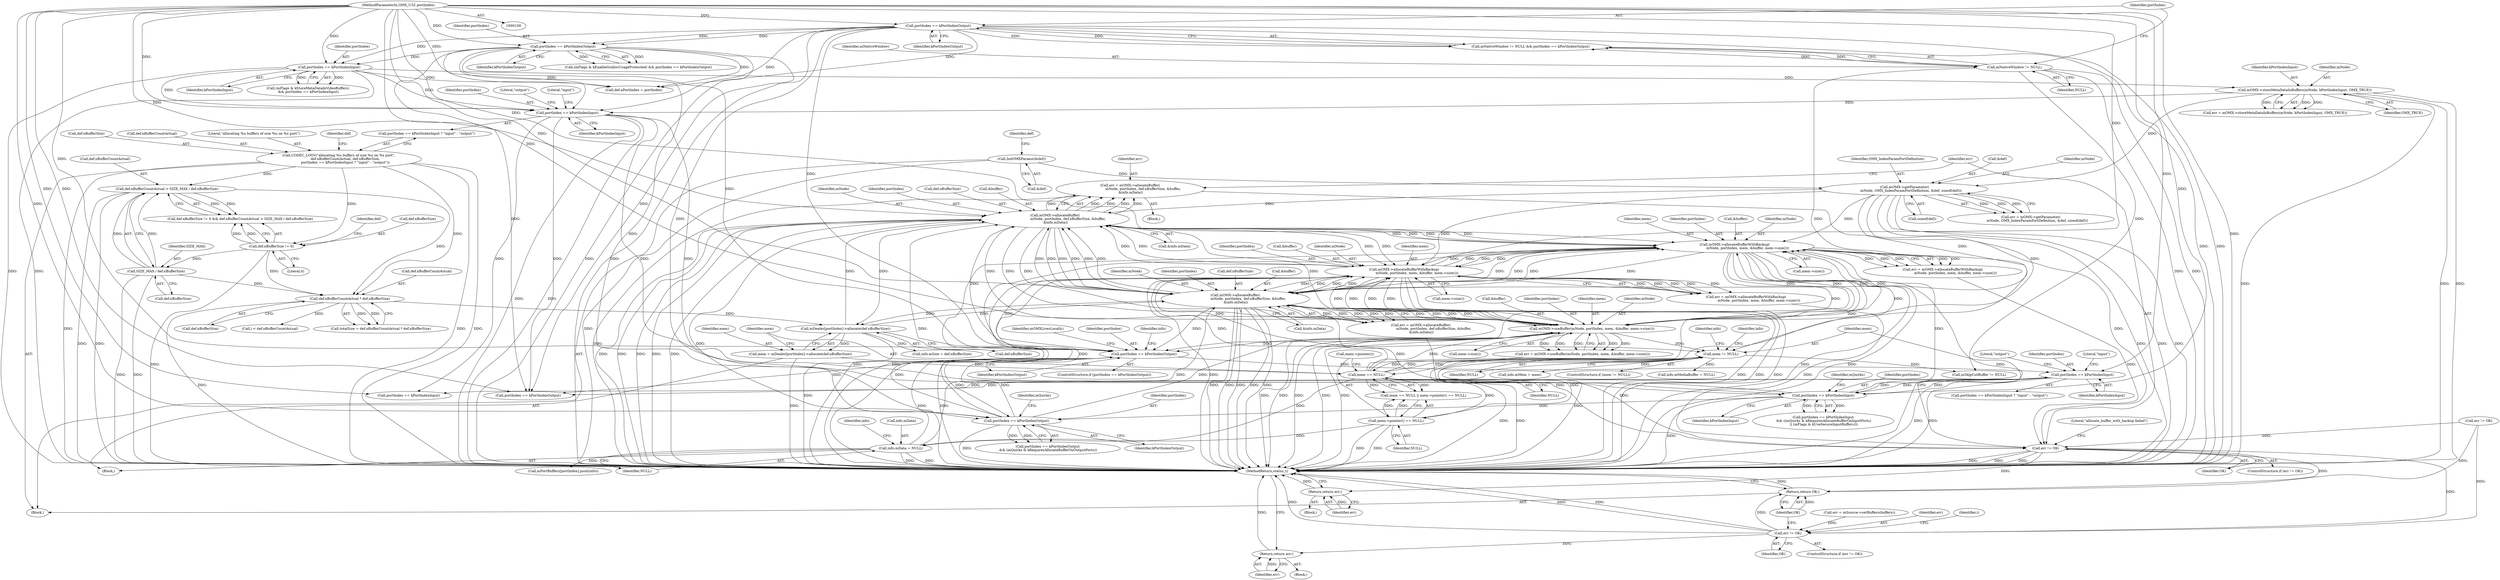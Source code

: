 digraph "0_Android_97837bb6cbac21ea679843a0037779d3834bed64@API" {
"1000330" [label="(Call,err = mOMX->allocateBuffer(\n                        mNode, portIndex, def.nBufferSize, &buffer,\n &info.mData))"];
"1000332" [label="(Call,mOMX->allocateBuffer(\n                        mNode, portIndex, def.nBufferSize, &buffer,\n &info.mData))"];
"1000309" [label="(Call,mOMX->allocateBufferWithBackup(\n                        mNode, portIndex, mem, &buffer, mem->size()))"];
"1000348" [label="(Call,mOMX->allocateBufferWithBackup(\n                        mNode, portIndex, mem, &buffer, mem->size()))"];
"1000293" [label="(Call,mOMX->allocateBuffer(\n                        mNode, portIndex, def.nBufferSize, &buffer,\n &info.mData))"];
"1000166" [label="(Call,mOMX->getParameter(\n            mNode, OMX_IndexParamPortDefinition, &def, sizeof(def)))"];
"1000142" [label="(Call,mOMX->storeMetaDataInBuffers(mNode, kPortIndexInput, OMX_TRUE))"];
"1000136" [label="(Call,portIndex == kPortIndexInput)"];
"1000108" [label="(Call,portIndex == kPortIndexOutput)"];
"1000101" [label="(MethodParameterIn,OMX_U32 portIndex)"];
"1000119" [label="(Call,portIndex == kPortIndexOutput)"];
"1000156" [label="(Call,InitOMXParams(&def))"];
"1000359" [label="(Call,mOMX->useBuffer(mNode, portIndex, mem, &buffer, mem->size()))"];
"1000319" [label="(Call,portIndex == kPortIndexOutput)"];
"1000276" [label="(Call,portIndex == kPortIndexInput)"];
"1000435" [label="(Call,portIndex == kPortIndexInput)"];
"1000406" [label="(Call,portIndex == kPortIndexOutput)"];
"1000189" [label="(Call,portIndex == kPortIndexInput)"];
"1000251" [label="(Call,mem == NULL)"];
"1000243" [label="(Call,mem = mDealer[portIndex]->allocate(def.nBufferSize))"];
"1000245" [label="(Call,mDealer[portIndex]->allocate(def.nBufferSize))"];
"1000216" [label="(Call,def.nBufferCountActual * def.nBufferSize)"];
"1000180" [label="(Call,CODEC_LOGV(\"allocating %u buffers of size %u on %s port\",\n            def.nBufferCountActual, def.nBufferSize,\n            portIndex == kPortIndexInput ? \"input\" : \"output\"))"];
"1000201" [label="(Call,def.nBufferCountActual > SIZE_MAX / def.nBufferSize)"];
"1000205" [label="(Call,SIZE_MAX / def.nBufferSize)"];
"1000196" [label="(Call,def.nBufferSize != 0)"];
"1000105" [label="(Call,mNativeWindow != NULL)"];
"1000376" [label="(Call,mem != NULL)"];
"1000254" [label="(Call,mem->pointer() == NULL)"];
"1000261" [label="(Call,info.mData = NULL)"];
"1000367" [label="(Call,err != OK)"];
"1000373" [label="(Return,return err;)"];
"1000561" [label="(Call,err != OK)"];
"1000582" [label="(Return,return err;)"];
"1000584" [label="(Return,return OK;)"];
"1000205" [label="(Call,SIZE_MAX / def.nBufferSize)"];
"1000142" [label="(Call,mOMX->storeMetaDataInBuffers(mNode, kPortIndexInput, OMX_TRUE))"];
"1000333" [label="(Identifier,mNode)"];
"1000195" [label="(Call,def.nBufferSize != 0 && def.nBufferCountActual > SIZE_MAX / def.nBufferSize)"];
"1000315" [label="(Call,mem->size())"];
"1000217" [label="(Call,def.nBufferCountActual)"];
"1000351" [label="(Identifier,mem)"];
"1000185" [label="(Call,def.nBufferSize)"];
"1000369" [label="(Identifier,OK)"];
"1000429" [label="(Call,mPortBuffers[portIndex].push(info))"];
"1000110" [label="(Identifier,kPortIndexOutput)"];
"1000387" [label="(Identifier,info)"];
"1000556" [label="(Call,err = mSource->setBuffers(buffers))"];
"1000169" [label="(Call,&def)"];
"1000294" [label="(Identifier,mNode)"];
"1000320" [label="(Identifier,portIndex)"];
"1000373" [label="(Return,return err;)"];
"1000328" [label="(Block,)"];
"1000293" [label="(Call,mOMX->allocateBuffer(\n                        mNode, portIndex, def.nBufferSize, &buffer,\n &info.mData))"];
"1000395" [label="(Call,info.mMem = mem)"];
"1000346" [label="(Call,err = mOMX->allocateBufferWithBackup(\n                        mNode, portIndex, mem, &buffer, mem->size()))"];
"1000562" [label="(Identifier,err)"];
"1000307" [label="(Call,err = mOMX->allocateBufferWithBackup(\n                        mNode, portIndex, mem, &buffer, mem->size()))"];
"1000108" [label="(Call,portIndex == kPortIndexOutput)"];
"1000584" [label="(Return,return OK;)"];
"1000354" [label="(Call,mem->size())"];
"1000357" [label="(Call,err = mOMX->useBuffer(mNode, portIndex, mem, &buffer, mem->size()))"];
"1000377" [label="(Identifier,mem)"];
"1000161" [label="(Identifier,def)"];
"1000334" [label="(Identifier,portIndex)"];
"1000374" [label="(Identifier,err)"];
"1000276" [label="(Call,portIndex == kPortIndexInput)"];
"1000281" [label="(Identifier,mQuirks)"];
"1000568" [label="(Identifier,i)"];
"1000295" [label="(Identifier,portIndex)"];
"1000107" [label="(Identifier,NULL)"];
"1000363" [label="(Call,&buffer)"];
"1000207" [label="(Call,def.nBufferSize)"];
"1000291" [label="(Call,err = mOMX->allocateBuffer(\n                        mNode, portIndex, def.nBufferSize, &buffer,\n &info.mData))"];
"1000407" [label="(Identifier,portIndex)"];
"1000350" [label="(Identifier,portIndex)"];
"1000375" [label="(ControlStructure,if (mem != NULL))"];
"1000191" [label="(Identifier,kPortIndexInput)"];
"1000167" [label="(Identifier,mNode)"];
"1000157" [label="(Call,&def)"];
"1000251" [label="(Call,mem == NULL)"];
"1000368" [label="(Identifier,err)"];
"1000190" [label="(Identifier,portIndex)"];
"1000254" [label="(Call,mem->pointer() == NULL)"];
"1000193" [label="(Literal,\"output\")"];
"1000321" [label="(Identifier,kPortIndexOutput)"];
"1000182" [label="(Call,def.nBufferCountActual)"];
"1000253" [label="(Identifier,NULL)"];
"1000441" [label="(Call,portIndex == kPortIndexOutput)"];
"1000203" [label="(Identifier,def)"];
"1000361" [label="(Identifier,portIndex)"];
"1000296" [label="(Call,def.nBufferSize)"];
"1000561" [label="(Call,err != OK)"];
"1000367" [label="(Call,err != OK)"];
"1000120" [label="(Identifier,portIndex)"];
"1000171" [label="(Call,sizeof(def))"];
"1000323" [label="(Identifier,mQuirks)"];
"1000366" [label="(ControlStructure,if (err != OK))"];
"1000437" [label="(Identifier,kPortIndexInput)"];
"1000200" [label="(Literal,0)"];
"1000560" [label="(ControlStructure,if (err != OK))"];
"1000299" [label="(Call,&buffer)"];
"1000348" [label="(Call,mOMX->allocateBufferWithBackup(\n                        mNode, portIndex, mem, &buffer, mem->size()))"];
"1000104" [label="(Call,mNativeWindow != NULL && portIndex == kPortIndexOutput)"];
"1000250" [label="(Call,mem == NULL || mem->pointer() == NULL)"];
"1000352" [label="(Call,&buffer)"];
"1000164" [label="(Call,err = mOMX->getParameter(\n            mNode, OMX_IndexParamPortDefinition, &def, sizeof(def)))"];
"1000382" [label="(Identifier,info)"];
"1000370" [label="(Block,)"];
"1000359" [label="(Call,mOMX->useBuffer(mNode, portIndex, mem, &buffer, mem->size()))"];
"1000255" [label="(Call,mem->pointer())"];
"1000121" [label="(Identifier,kPortIndexOutput)"];
"1000585" [label="(Identifier,OK)"];
"1000400" [label="(Call,info.mMediaBuffer = NULL)"];
"1000376" [label="(Call,mem != NULL)"];
"1000102" [label="(Block,)"];
"1000430" [label="(Identifier,info)"];
"1000188" [label="(Call,portIndex == kPortIndexInput ? \"input\" : \"output\")"];
"1000197" [label="(Call,def.nBufferSize)"];
"1000168" [label="(Identifier,OMX_IndexParamPortDefinition)"];
"1000268" [label="(Identifier,info)"];
"1000101" [label="(MethodParameterIn,OMX_U32 portIndex)"];
"1000372" [label="(Literal,\"allocate_buffer_with_backup failed\")"];
"1000234" [label="(Call,i < def.nBufferCountActual)"];
"1000119" [label="(Call,portIndex == kPortIndexOutput)"];
"1000362" [label="(Identifier,mem)"];
"1000330" [label="(Call,err = mOMX->allocateBuffer(\n                        mNode, portIndex, def.nBufferSize, &buffer,\n &info.mData))"];
"1000301" [label="(Call,&info.mData)"];
"1000206" [label="(Identifier,SIZE_MAX)"];
"1000159" [label="(Call,def.nPortIndex = portIndex)"];
"1000277" [label="(Identifier,portIndex)"];
"1000192" [label="(Literal,\"input\")"];
"1000583" [label="(Identifier,err)"];
"1000140" [label="(Call,err = mOMX->storeMetaDataInBuffers(mNode, kPortIndexInput, OMX_TRUE))"];
"1000241" [label="(Block,)"];
"1000408" [label="(Identifier,kPortIndexOutput)"];
"1000145" [label="(Identifier,OMX_TRUE)"];
"1000252" [label="(Identifier,mem)"];
"1000265" [label="(Identifier,NULL)"];
"1000563" [label="(Identifier,OK)"];
"1000180" [label="(Call,CODEC_LOGV(\"allocating %u buffers of size %u on %s port\",\n            def.nBufferCountActual, def.nBufferSize,\n            portIndex == kPortIndexInput ? \"input\" : \"output\"))"];
"1000181" [label="(Literal,\"allocating %u buffers of size %u on %s port\")"];
"1000262" [label="(Call,info.mData)"];
"1000244" [label="(Identifier,mem)"];
"1000243" [label="(Call,mem = mDealer[portIndex]->allocate(def.nBufferSize))"];
"1000335" [label="(Call,def.nBufferSize)"];
"1000439" [label="(Literal,\"output\")"];
"1000137" [label="(Identifier,portIndex)"];
"1000436" [label="(Identifier,portIndex)"];
"1000412" [label="(Identifier,mOMXLivesLocally)"];
"1000115" [label="(Call,(mFlags & kEnableGrallocUsageProtected) && portIndex == kPortIndexOutput)"];
"1000319" [label="(Call,portIndex == kPortIndexOutput)"];
"1000198" [label="(Identifier,def)"];
"1000564" [label="(Block,)"];
"1000586" [label="(MethodReturn,status_t)"];
"1000105" [label="(Call,mNativeWindow != NULL)"];
"1000338" [label="(Call,&buffer)"];
"1000349" [label="(Identifier,mNode)"];
"1000214" [label="(Call,totalSize = def.nBufferCountActual * def.nBufferSize)"];
"1000312" [label="(Identifier,mem)"];
"1000331" [label="(Identifier,err)"];
"1000434" [label="(Call,portIndex == kPortIndexInput ? \"input\" : \"output\")"];
"1000220" [label="(Call,def.nBufferSize)"];
"1000201" [label="(Call,def.nBufferCountActual > SIZE_MAX / def.nBufferSize)"];
"1000189" [label="(Call,portIndex == kPortIndexInput)"];
"1000246" [label="(Call,def.nBufferSize)"];
"1000138" [label="(Identifier,kPortIndexInput)"];
"1000438" [label="(Literal,\"input\")"];
"1000309" [label="(Call,mOMX->allocateBufferWithBackup(\n                        mNode, portIndex, mem, &buffer, mem->size()))"];
"1000245" [label="(Call,mDealer[portIndex]->allocate(def.nBufferSize))"];
"1000261" [label="(Call,info.mData = NULL)"];
"1000340" [label="(Call,&info.mData)"];
"1000318" [label="(Call,portIndex == kPortIndexOutput\n && (mQuirks & kRequiresAllocateBufferOnOutputPorts))"];
"1000275" [label="(Call,portIndex == kPortIndexInput\n && ((mQuirks & kRequiresAllocateBufferOnInputPorts)\n || (mFlags & kUseSecureInputBuffers)))"];
"1000278" [label="(Identifier,kPortIndexInput)"];
"1000109" [label="(Identifier,portIndex)"];
"1000365" [label="(Call,mem->size())"];
"1000196" [label="(Call,def.nBufferSize != 0)"];
"1000256" [label="(Identifier,NULL)"];
"1000216" [label="(Call,def.nBufferCountActual * def.nBufferSize)"];
"1000174" [label="(Call,err != OK)"];
"1000360" [label="(Identifier,mNode)"];
"1000311" [label="(Identifier,portIndex)"];
"1000166" [label="(Call,mOMX->getParameter(\n            mNode, OMX_IndexParamPortDefinition, &def, sizeof(def)))"];
"1000522" [label="(Call,portIndex == kPortIndexInput)"];
"1000202" [label="(Call,def.nBufferCountActual)"];
"1000406" [label="(Call,portIndex == kPortIndexOutput)"];
"1000378" [label="(Identifier,NULL)"];
"1000313" [label="(Call,&buffer)"];
"1000405" [label="(ControlStructure,if (portIndex == kPortIndexOutput))"];
"1000435" [label="(Call,portIndex == kPortIndexInput)"];
"1000144" [label="(Identifier,kPortIndexInput)"];
"1000143" [label="(Identifier,mNode)"];
"1000132" [label="(Call,(mFlags & kStoreMetaDataInVideoBuffers)\n && portIndex == kPortIndexInput)"];
"1000332" [label="(Call,mOMX->allocateBuffer(\n                        mNode, portIndex, def.nBufferSize, &buffer,\n &info.mData))"];
"1000310" [label="(Identifier,mNode)"];
"1000156" [label="(Call,InitOMXParams(&def))"];
"1000106" [label="(Identifier,mNativeWindow)"];
"1000500" [label="(Call,mSkipCutBuffer != NULL)"];
"1000266" [label="(Call,info.mSize = def.nBufferSize)"];
"1000136" [label="(Call,portIndex == kPortIndexInput)"];
"1000582" [label="(Return,return err;)"];
"1000330" -> "1000328"  [label="AST: "];
"1000330" -> "1000332"  [label="CFG: "];
"1000331" -> "1000330"  [label="AST: "];
"1000332" -> "1000330"  [label="AST: "];
"1000368" -> "1000330"  [label="CFG: "];
"1000330" -> "1000586"  [label="DDG: "];
"1000332" -> "1000330"  [label="DDG: "];
"1000332" -> "1000330"  [label="DDG: "];
"1000332" -> "1000330"  [label="DDG: "];
"1000332" -> "1000330"  [label="DDG: "];
"1000332" -> "1000330"  [label="DDG: "];
"1000330" -> "1000367"  [label="DDG: "];
"1000332" -> "1000340"  [label="CFG: "];
"1000333" -> "1000332"  [label="AST: "];
"1000334" -> "1000332"  [label="AST: "];
"1000335" -> "1000332"  [label="AST: "];
"1000338" -> "1000332"  [label="AST: "];
"1000340" -> "1000332"  [label="AST: "];
"1000332" -> "1000586"  [label="DDG: "];
"1000332" -> "1000586"  [label="DDG: "];
"1000332" -> "1000586"  [label="DDG: "];
"1000332" -> "1000586"  [label="DDG: "];
"1000332" -> "1000586"  [label="DDG: "];
"1000332" -> "1000245"  [label="DDG: "];
"1000332" -> "1000293"  [label="DDG: "];
"1000332" -> "1000293"  [label="DDG: "];
"1000332" -> "1000293"  [label="DDG: "];
"1000332" -> "1000309"  [label="DDG: "];
"1000332" -> "1000309"  [label="DDG: "];
"1000309" -> "1000332"  [label="DDG: "];
"1000309" -> "1000332"  [label="DDG: "];
"1000348" -> "1000332"  [label="DDG: "];
"1000348" -> "1000332"  [label="DDG: "];
"1000293" -> "1000332"  [label="DDG: "];
"1000293" -> "1000332"  [label="DDG: "];
"1000293" -> "1000332"  [label="DDG: "];
"1000166" -> "1000332"  [label="DDG: "];
"1000359" -> "1000332"  [label="DDG: "];
"1000359" -> "1000332"  [label="DDG: "];
"1000319" -> "1000332"  [label="DDG: "];
"1000101" -> "1000332"  [label="DDG: "];
"1000245" -> "1000332"  [label="DDG: "];
"1000261" -> "1000332"  [label="DDG: "];
"1000332" -> "1000348"  [label="DDG: "];
"1000332" -> "1000348"  [label="DDG: "];
"1000332" -> "1000359"  [label="DDG: "];
"1000332" -> "1000359"  [label="DDG: "];
"1000332" -> "1000406"  [label="DDG: "];
"1000309" -> "1000307"  [label="AST: "];
"1000309" -> "1000315"  [label="CFG: "];
"1000310" -> "1000309"  [label="AST: "];
"1000311" -> "1000309"  [label="AST: "];
"1000312" -> "1000309"  [label="AST: "];
"1000313" -> "1000309"  [label="AST: "];
"1000315" -> "1000309"  [label="AST: "];
"1000307" -> "1000309"  [label="CFG: "];
"1000309" -> "1000586"  [label="DDG: "];
"1000309" -> "1000586"  [label="DDG: "];
"1000309" -> "1000586"  [label="DDG: "];
"1000309" -> "1000586"  [label="DDG: "];
"1000309" -> "1000586"  [label="DDG: "];
"1000309" -> "1000293"  [label="DDG: "];
"1000309" -> "1000293"  [label="DDG: "];
"1000309" -> "1000307"  [label="DDG: "];
"1000309" -> "1000307"  [label="DDG: "];
"1000309" -> "1000307"  [label="DDG: "];
"1000309" -> "1000307"  [label="DDG: "];
"1000309" -> "1000307"  [label="DDG: "];
"1000348" -> "1000309"  [label="DDG: "];
"1000348" -> "1000309"  [label="DDG: "];
"1000293" -> "1000309"  [label="DDG: "];
"1000293" -> "1000309"  [label="DDG: "];
"1000166" -> "1000309"  [label="DDG: "];
"1000359" -> "1000309"  [label="DDG: "];
"1000359" -> "1000309"  [label="DDG: "];
"1000276" -> "1000309"  [label="DDG: "];
"1000101" -> "1000309"  [label="DDG: "];
"1000251" -> "1000309"  [label="DDG: "];
"1000309" -> "1000348"  [label="DDG: "];
"1000309" -> "1000348"  [label="DDG: "];
"1000309" -> "1000359"  [label="DDG: "];
"1000309" -> "1000359"  [label="DDG: "];
"1000309" -> "1000376"  [label="DDG: "];
"1000309" -> "1000406"  [label="DDG: "];
"1000348" -> "1000346"  [label="AST: "];
"1000348" -> "1000354"  [label="CFG: "];
"1000349" -> "1000348"  [label="AST: "];
"1000350" -> "1000348"  [label="AST: "];
"1000351" -> "1000348"  [label="AST: "];
"1000352" -> "1000348"  [label="AST: "];
"1000354" -> "1000348"  [label="AST: "];
"1000346" -> "1000348"  [label="CFG: "];
"1000348" -> "1000586"  [label="DDG: "];
"1000348" -> "1000586"  [label="DDG: "];
"1000348" -> "1000586"  [label="DDG: "];
"1000348" -> "1000586"  [label="DDG: "];
"1000348" -> "1000586"  [label="DDG: "];
"1000348" -> "1000293"  [label="DDG: "];
"1000348" -> "1000293"  [label="DDG: "];
"1000348" -> "1000346"  [label="DDG: "];
"1000348" -> "1000346"  [label="DDG: "];
"1000348" -> "1000346"  [label="DDG: "];
"1000348" -> "1000346"  [label="DDG: "];
"1000348" -> "1000346"  [label="DDG: "];
"1000293" -> "1000348"  [label="DDG: "];
"1000293" -> "1000348"  [label="DDG: "];
"1000166" -> "1000348"  [label="DDG: "];
"1000359" -> "1000348"  [label="DDG: "];
"1000359" -> "1000348"  [label="DDG: "];
"1000319" -> "1000348"  [label="DDG: "];
"1000101" -> "1000348"  [label="DDG: "];
"1000251" -> "1000348"  [label="DDG: "];
"1000348" -> "1000359"  [label="DDG: "];
"1000348" -> "1000359"  [label="DDG: "];
"1000348" -> "1000376"  [label="DDG: "];
"1000348" -> "1000406"  [label="DDG: "];
"1000293" -> "1000291"  [label="AST: "];
"1000293" -> "1000301"  [label="CFG: "];
"1000294" -> "1000293"  [label="AST: "];
"1000295" -> "1000293"  [label="AST: "];
"1000296" -> "1000293"  [label="AST: "];
"1000299" -> "1000293"  [label="AST: "];
"1000301" -> "1000293"  [label="AST: "];
"1000291" -> "1000293"  [label="CFG: "];
"1000293" -> "1000586"  [label="DDG: "];
"1000293" -> "1000586"  [label="DDG: "];
"1000293" -> "1000586"  [label="DDG: "];
"1000293" -> "1000586"  [label="DDG: "];
"1000293" -> "1000586"  [label="DDG: "];
"1000293" -> "1000245"  [label="DDG: "];
"1000293" -> "1000291"  [label="DDG: "];
"1000293" -> "1000291"  [label="DDG: "];
"1000293" -> "1000291"  [label="DDG: "];
"1000293" -> "1000291"  [label="DDG: "];
"1000293" -> "1000291"  [label="DDG: "];
"1000166" -> "1000293"  [label="DDG: "];
"1000359" -> "1000293"  [label="DDG: "];
"1000359" -> "1000293"  [label="DDG: "];
"1000276" -> "1000293"  [label="DDG: "];
"1000101" -> "1000293"  [label="DDG: "];
"1000245" -> "1000293"  [label="DDG: "];
"1000261" -> "1000293"  [label="DDG: "];
"1000293" -> "1000359"  [label="DDG: "];
"1000293" -> "1000359"  [label="DDG: "];
"1000293" -> "1000406"  [label="DDG: "];
"1000166" -> "1000164"  [label="AST: "];
"1000166" -> "1000171"  [label="CFG: "];
"1000167" -> "1000166"  [label="AST: "];
"1000168" -> "1000166"  [label="AST: "];
"1000169" -> "1000166"  [label="AST: "];
"1000171" -> "1000166"  [label="AST: "];
"1000164" -> "1000166"  [label="CFG: "];
"1000166" -> "1000586"  [label="DDG: "];
"1000166" -> "1000586"  [label="DDG: "];
"1000166" -> "1000586"  [label="DDG: "];
"1000166" -> "1000164"  [label="DDG: "];
"1000166" -> "1000164"  [label="DDG: "];
"1000166" -> "1000164"  [label="DDG: "];
"1000142" -> "1000166"  [label="DDG: "];
"1000156" -> "1000166"  [label="DDG: "];
"1000166" -> "1000359"  [label="DDG: "];
"1000142" -> "1000140"  [label="AST: "];
"1000142" -> "1000145"  [label="CFG: "];
"1000143" -> "1000142"  [label="AST: "];
"1000144" -> "1000142"  [label="AST: "];
"1000145" -> "1000142"  [label="AST: "];
"1000140" -> "1000142"  [label="CFG: "];
"1000142" -> "1000586"  [label="DDG: "];
"1000142" -> "1000586"  [label="DDG: "];
"1000142" -> "1000586"  [label="DDG: "];
"1000142" -> "1000140"  [label="DDG: "];
"1000142" -> "1000140"  [label="DDG: "];
"1000142" -> "1000140"  [label="DDG: "];
"1000136" -> "1000142"  [label="DDG: "];
"1000142" -> "1000189"  [label="DDG: "];
"1000136" -> "1000132"  [label="AST: "];
"1000136" -> "1000138"  [label="CFG: "];
"1000137" -> "1000136"  [label="AST: "];
"1000138" -> "1000136"  [label="AST: "];
"1000132" -> "1000136"  [label="CFG: "];
"1000136" -> "1000586"  [label="DDG: "];
"1000136" -> "1000586"  [label="DDG: "];
"1000136" -> "1000132"  [label="DDG: "];
"1000136" -> "1000132"  [label="DDG: "];
"1000108" -> "1000136"  [label="DDG: "];
"1000119" -> "1000136"  [label="DDG: "];
"1000101" -> "1000136"  [label="DDG: "];
"1000136" -> "1000159"  [label="DDG: "];
"1000136" -> "1000189"  [label="DDG: "];
"1000136" -> "1000189"  [label="DDG: "];
"1000108" -> "1000104"  [label="AST: "];
"1000108" -> "1000110"  [label="CFG: "];
"1000109" -> "1000108"  [label="AST: "];
"1000110" -> "1000108"  [label="AST: "];
"1000104" -> "1000108"  [label="CFG: "];
"1000108" -> "1000586"  [label="DDG: "];
"1000108" -> "1000586"  [label="DDG: "];
"1000108" -> "1000104"  [label="DDG: "];
"1000108" -> "1000104"  [label="DDG: "];
"1000101" -> "1000108"  [label="DDG: "];
"1000108" -> "1000119"  [label="DDG: "];
"1000108" -> "1000119"  [label="DDG: "];
"1000108" -> "1000159"  [label="DDG: "];
"1000108" -> "1000189"  [label="DDG: "];
"1000108" -> "1000319"  [label="DDG: "];
"1000108" -> "1000406"  [label="DDG: "];
"1000108" -> "1000441"  [label="DDG: "];
"1000101" -> "1000100"  [label="AST: "];
"1000101" -> "1000586"  [label="DDG: "];
"1000101" -> "1000119"  [label="DDG: "];
"1000101" -> "1000159"  [label="DDG: "];
"1000101" -> "1000189"  [label="DDG: "];
"1000101" -> "1000276"  [label="DDG: "];
"1000101" -> "1000319"  [label="DDG: "];
"1000101" -> "1000359"  [label="DDG: "];
"1000101" -> "1000406"  [label="DDG: "];
"1000101" -> "1000435"  [label="DDG: "];
"1000101" -> "1000441"  [label="DDG: "];
"1000101" -> "1000522"  [label="DDG: "];
"1000119" -> "1000115"  [label="AST: "];
"1000119" -> "1000121"  [label="CFG: "];
"1000120" -> "1000119"  [label="AST: "];
"1000121" -> "1000119"  [label="AST: "];
"1000115" -> "1000119"  [label="CFG: "];
"1000119" -> "1000586"  [label="DDG: "];
"1000119" -> "1000586"  [label="DDG: "];
"1000119" -> "1000115"  [label="DDG: "];
"1000119" -> "1000115"  [label="DDG: "];
"1000119" -> "1000159"  [label="DDG: "];
"1000119" -> "1000189"  [label="DDG: "];
"1000119" -> "1000319"  [label="DDG: "];
"1000119" -> "1000406"  [label="DDG: "];
"1000119" -> "1000441"  [label="DDG: "];
"1000156" -> "1000102"  [label="AST: "];
"1000156" -> "1000157"  [label="CFG: "];
"1000157" -> "1000156"  [label="AST: "];
"1000161" -> "1000156"  [label="CFG: "];
"1000156" -> "1000586"  [label="DDG: "];
"1000359" -> "1000357"  [label="AST: "];
"1000359" -> "1000365"  [label="CFG: "];
"1000360" -> "1000359"  [label="AST: "];
"1000361" -> "1000359"  [label="AST: "];
"1000362" -> "1000359"  [label="AST: "];
"1000363" -> "1000359"  [label="AST: "];
"1000365" -> "1000359"  [label="AST: "];
"1000357" -> "1000359"  [label="CFG: "];
"1000359" -> "1000586"  [label="DDG: "];
"1000359" -> "1000586"  [label="DDG: "];
"1000359" -> "1000586"  [label="DDG: "];
"1000359" -> "1000586"  [label="DDG: "];
"1000359" -> "1000586"  [label="DDG: "];
"1000359" -> "1000357"  [label="DDG: "];
"1000359" -> "1000357"  [label="DDG: "];
"1000359" -> "1000357"  [label="DDG: "];
"1000359" -> "1000357"  [label="DDG: "];
"1000359" -> "1000357"  [label="DDG: "];
"1000319" -> "1000359"  [label="DDG: "];
"1000251" -> "1000359"  [label="DDG: "];
"1000359" -> "1000376"  [label="DDG: "];
"1000359" -> "1000406"  [label="DDG: "];
"1000319" -> "1000318"  [label="AST: "];
"1000319" -> "1000321"  [label="CFG: "];
"1000320" -> "1000319"  [label="AST: "];
"1000321" -> "1000319"  [label="AST: "];
"1000323" -> "1000319"  [label="CFG: "];
"1000318" -> "1000319"  [label="CFG: "];
"1000319" -> "1000586"  [label="DDG: "];
"1000319" -> "1000318"  [label="DDG: "];
"1000319" -> "1000318"  [label="DDG: "];
"1000276" -> "1000319"  [label="DDG: "];
"1000406" -> "1000319"  [label="DDG: "];
"1000319" -> "1000406"  [label="DDG: "];
"1000276" -> "1000275"  [label="AST: "];
"1000276" -> "1000278"  [label="CFG: "];
"1000277" -> "1000276"  [label="AST: "];
"1000278" -> "1000276"  [label="AST: "];
"1000281" -> "1000276"  [label="CFG: "];
"1000275" -> "1000276"  [label="CFG: "];
"1000276" -> "1000586"  [label="DDG: "];
"1000276" -> "1000275"  [label="DDG: "];
"1000276" -> "1000275"  [label="DDG: "];
"1000435" -> "1000276"  [label="DDG: "];
"1000435" -> "1000276"  [label="DDG: "];
"1000189" -> "1000276"  [label="DDG: "];
"1000189" -> "1000276"  [label="DDG: "];
"1000276" -> "1000435"  [label="DDG: "];
"1000435" -> "1000434"  [label="AST: "];
"1000435" -> "1000437"  [label="CFG: "];
"1000436" -> "1000435"  [label="AST: "];
"1000437" -> "1000435"  [label="AST: "];
"1000438" -> "1000435"  [label="CFG: "];
"1000439" -> "1000435"  [label="CFG: "];
"1000435" -> "1000586"  [label="DDG: "];
"1000435" -> "1000586"  [label="DDG: "];
"1000406" -> "1000435"  [label="DDG: "];
"1000435" -> "1000441"  [label="DDG: "];
"1000435" -> "1000522"  [label="DDG: "];
"1000406" -> "1000405"  [label="AST: "];
"1000406" -> "1000408"  [label="CFG: "];
"1000407" -> "1000406"  [label="AST: "];
"1000408" -> "1000406"  [label="AST: "];
"1000412" -> "1000406"  [label="CFG: "];
"1000430" -> "1000406"  [label="CFG: "];
"1000406" -> "1000586"  [label="DDG: "];
"1000406" -> "1000586"  [label="DDG: "];
"1000406" -> "1000441"  [label="DDG: "];
"1000189" -> "1000188"  [label="AST: "];
"1000189" -> "1000191"  [label="CFG: "];
"1000190" -> "1000189"  [label="AST: "];
"1000191" -> "1000189"  [label="AST: "];
"1000192" -> "1000189"  [label="CFG: "];
"1000193" -> "1000189"  [label="CFG: "];
"1000189" -> "1000586"  [label="DDG: "];
"1000189" -> "1000586"  [label="DDG: "];
"1000189" -> "1000441"  [label="DDG: "];
"1000189" -> "1000522"  [label="DDG: "];
"1000251" -> "1000250"  [label="AST: "];
"1000251" -> "1000253"  [label="CFG: "];
"1000252" -> "1000251"  [label="AST: "];
"1000253" -> "1000251"  [label="AST: "];
"1000255" -> "1000251"  [label="CFG: "];
"1000250" -> "1000251"  [label="CFG: "];
"1000251" -> "1000586"  [label="DDG: "];
"1000251" -> "1000586"  [label="DDG: "];
"1000251" -> "1000250"  [label="DDG: "];
"1000251" -> "1000250"  [label="DDG: "];
"1000243" -> "1000251"  [label="DDG: "];
"1000105" -> "1000251"  [label="DDG: "];
"1000376" -> "1000251"  [label="DDG: "];
"1000251" -> "1000254"  [label="DDG: "];
"1000251" -> "1000261"  [label="DDG: "];
"1000251" -> "1000376"  [label="DDG: "];
"1000251" -> "1000376"  [label="DDG: "];
"1000243" -> "1000241"  [label="AST: "];
"1000243" -> "1000245"  [label="CFG: "];
"1000244" -> "1000243"  [label="AST: "];
"1000245" -> "1000243"  [label="AST: "];
"1000252" -> "1000243"  [label="CFG: "];
"1000243" -> "1000586"  [label="DDG: "];
"1000245" -> "1000243"  [label="DDG: "];
"1000245" -> "1000246"  [label="CFG: "];
"1000246" -> "1000245"  [label="AST: "];
"1000245" -> "1000586"  [label="DDG: "];
"1000216" -> "1000245"  [label="DDG: "];
"1000245" -> "1000266"  [label="DDG: "];
"1000216" -> "1000214"  [label="AST: "];
"1000216" -> "1000220"  [label="CFG: "];
"1000217" -> "1000216"  [label="AST: "];
"1000220" -> "1000216"  [label="AST: "];
"1000214" -> "1000216"  [label="CFG: "];
"1000216" -> "1000586"  [label="DDG: "];
"1000216" -> "1000214"  [label="DDG: "];
"1000216" -> "1000214"  [label="DDG: "];
"1000180" -> "1000216"  [label="DDG: "];
"1000201" -> "1000216"  [label="DDG: "];
"1000205" -> "1000216"  [label="DDG: "];
"1000196" -> "1000216"  [label="DDG: "];
"1000216" -> "1000234"  [label="DDG: "];
"1000180" -> "1000102"  [label="AST: "];
"1000180" -> "1000188"  [label="CFG: "];
"1000181" -> "1000180"  [label="AST: "];
"1000182" -> "1000180"  [label="AST: "];
"1000185" -> "1000180"  [label="AST: "];
"1000188" -> "1000180"  [label="AST: "];
"1000198" -> "1000180"  [label="CFG: "];
"1000180" -> "1000586"  [label="DDG: "];
"1000180" -> "1000586"  [label="DDG: "];
"1000180" -> "1000586"  [label="DDG: "];
"1000180" -> "1000196"  [label="DDG: "];
"1000180" -> "1000201"  [label="DDG: "];
"1000201" -> "1000195"  [label="AST: "];
"1000201" -> "1000205"  [label="CFG: "];
"1000202" -> "1000201"  [label="AST: "];
"1000205" -> "1000201"  [label="AST: "];
"1000195" -> "1000201"  [label="CFG: "];
"1000201" -> "1000586"  [label="DDG: "];
"1000201" -> "1000586"  [label="DDG: "];
"1000201" -> "1000195"  [label="DDG: "];
"1000201" -> "1000195"  [label="DDG: "];
"1000205" -> "1000201"  [label="DDG: "];
"1000205" -> "1000201"  [label="DDG: "];
"1000205" -> "1000207"  [label="CFG: "];
"1000206" -> "1000205"  [label="AST: "];
"1000207" -> "1000205"  [label="AST: "];
"1000205" -> "1000586"  [label="DDG: "];
"1000205" -> "1000586"  [label="DDG: "];
"1000196" -> "1000205"  [label="DDG: "];
"1000196" -> "1000195"  [label="AST: "];
"1000196" -> "1000200"  [label="CFG: "];
"1000197" -> "1000196"  [label="AST: "];
"1000200" -> "1000196"  [label="AST: "];
"1000203" -> "1000196"  [label="CFG: "];
"1000195" -> "1000196"  [label="CFG: "];
"1000196" -> "1000586"  [label="DDG: "];
"1000196" -> "1000195"  [label="DDG: "];
"1000196" -> "1000195"  [label="DDG: "];
"1000105" -> "1000104"  [label="AST: "];
"1000105" -> "1000107"  [label="CFG: "];
"1000106" -> "1000105"  [label="AST: "];
"1000107" -> "1000105"  [label="AST: "];
"1000109" -> "1000105"  [label="CFG: "];
"1000104" -> "1000105"  [label="CFG: "];
"1000105" -> "1000586"  [label="DDG: "];
"1000105" -> "1000586"  [label="DDG: "];
"1000105" -> "1000104"  [label="DDG: "];
"1000105" -> "1000104"  [label="DDG: "];
"1000105" -> "1000500"  [label="DDG: "];
"1000376" -> "1000375"  [label="AST: "];
"1000376" -> "1000378"  [label="CFG: "];
"1000377" -> "1000376"  [label="AST: "];
"1000378" -> "1000376"  [label="AST: "];
"1000382" -> "1000376"  [label="CFG: "];
"1000387" -> "1000376"  [label="CFG: "];
"1000376" -> "1000586"  [label="DDG: "];
"1000254" -> "1000376"  [label="DDG: "];
"1000376" -> "1000395"  [label="DDG: "];
"1000376" -> "1000400"  [label="DDG: "];
"1000376" -> "1000500"  [label="DDG: "];
"1000254" -> "1000250"  [label="AST: "];
"1000254" -> "1000256"  [label="CFG: "];
"1000255" -> "1000254"  [label="AST: "];
"1000256" -> "1000254"  [label="AST: "];
"1000250" -> "1000254"  [label="CFG: "];
"1000254" -> "1000586"  [label="DDG: "];
"1000254" -> "1000586"  [label="DDG: "];
"1000254" -> "1000250"  [label="DDG: "];
"1000254" -> "1000250"  [label="DDG: "];
"1000254" -> "1000261"  [label="DDG: "];
"1000261" -> "1000241"  [label="AST: "];
"1000261" -> "1000265"  [label="CFG: "];
"1000262" -> "1000261"  [label="AST: "];
"1000265" -> "1000261"  [label="AST: "];
"1000268" -> "1000261"  [label="CFG: "];
"1000261" -> "1000586"  [label="DDG: "];
"1000261" -> "1000586"  [label="DDG: "];
"1000261" -> "1000429"  [label="DDG: "];
"1000367" -> "1000366"  [label="AST: "];
"1000367" -> "1000369"  [label="CFG: "];
"1000368" -> "1000367"  [label="AST: "];
"1000369" -> "1000367"  [label="AST: "];
"1000372" -> "1000367"  [label="CFG: "];
"1000377" -> "1000367"  [label="CFG: "];
"1000367" -> "1000586"  [label="DDG: "];
"1000367" -> "1000586"  [label="DDG: "];
"1000367" -> "1000586"  [label="DDG: "];
"1000291" -> "1000367"  [label="DDG: "];
"1000346" -> "1000367"  [label="DDG: "];
"1000357" -> "1000367"  [label="DDG: "];
"1000307" -> "1000367"  [label="DDG: "];
"1000174" -> "1000367"  [label="DDG: "];
"1000367" -> "1000373"  [label="DDG: "];
"1000367" -> "1000561"  [label="DDG: "];
"1000367" -> "1000584"  [label="DDG: "];
"1000373" -> "1000370"  [label="AST: "];
"1000373" -> "1000374"  [label="CFG: "];
"1000374" -> "1000373"  [label="AST: "];
"1000586" -> "1000373"  [label="CFG: "];
"1000373" -> "1000586"  [label="DDG: "];
"1000374" -> "1000373"  [label="DDG: "];
"1000561" -> "1000560"  [label="AST: "];
"1000561" -> "1000563"  [label="CFG: "];
"1000562" -> "1000561"  [label="AST: "];
"1000563" -> "1000561"  [label="AST: "];
"1000568" -> "1000561"  [label="CFG: "];
"1000585" -> "1000561"  [label="CFG: "];
"1000561" -> "1000586"  [label="DDG: "];
"1000561" -> "1000586"  [label="DDG: "];
"1000561" -> "1000586"  [label="DDG: "];
"1000556" -> "1000561"  [label="DDG: "];
"1000174" -> "1000561"  [label="DDG: "];
"1000561" -> "1000582"  [label="DDG: "];
"1000561" -> "1000584"  [label="DDG: "];
"1000582" -> "1000564"  [label="AST: "];
"1000582" -> "1000583"  [label="CFG: "];
"1000583" -> "1000582"  [label="AST: "];
"1000586" -> "1000582"  [label="CFG: "];
"1000582" -> "1000586"  [label="DDG: "];
"1000583" -> "1000582"  [label="DDG: "];
"1000584" -> "1000102"  [label="AST: "];
"1000584" -> "1000585"  [label="CFG: "];
"1000585" -> "1000584"  [label="AST: "];
"1000586" -> "1000584"  [label="CFG: "];
"1000584" -> "1000586"  [label="DDG: "];
"1000585" -> "1000584"  [label="DDG: "];
"1000174" -> "1000584"  [label="DDG: "];
}
